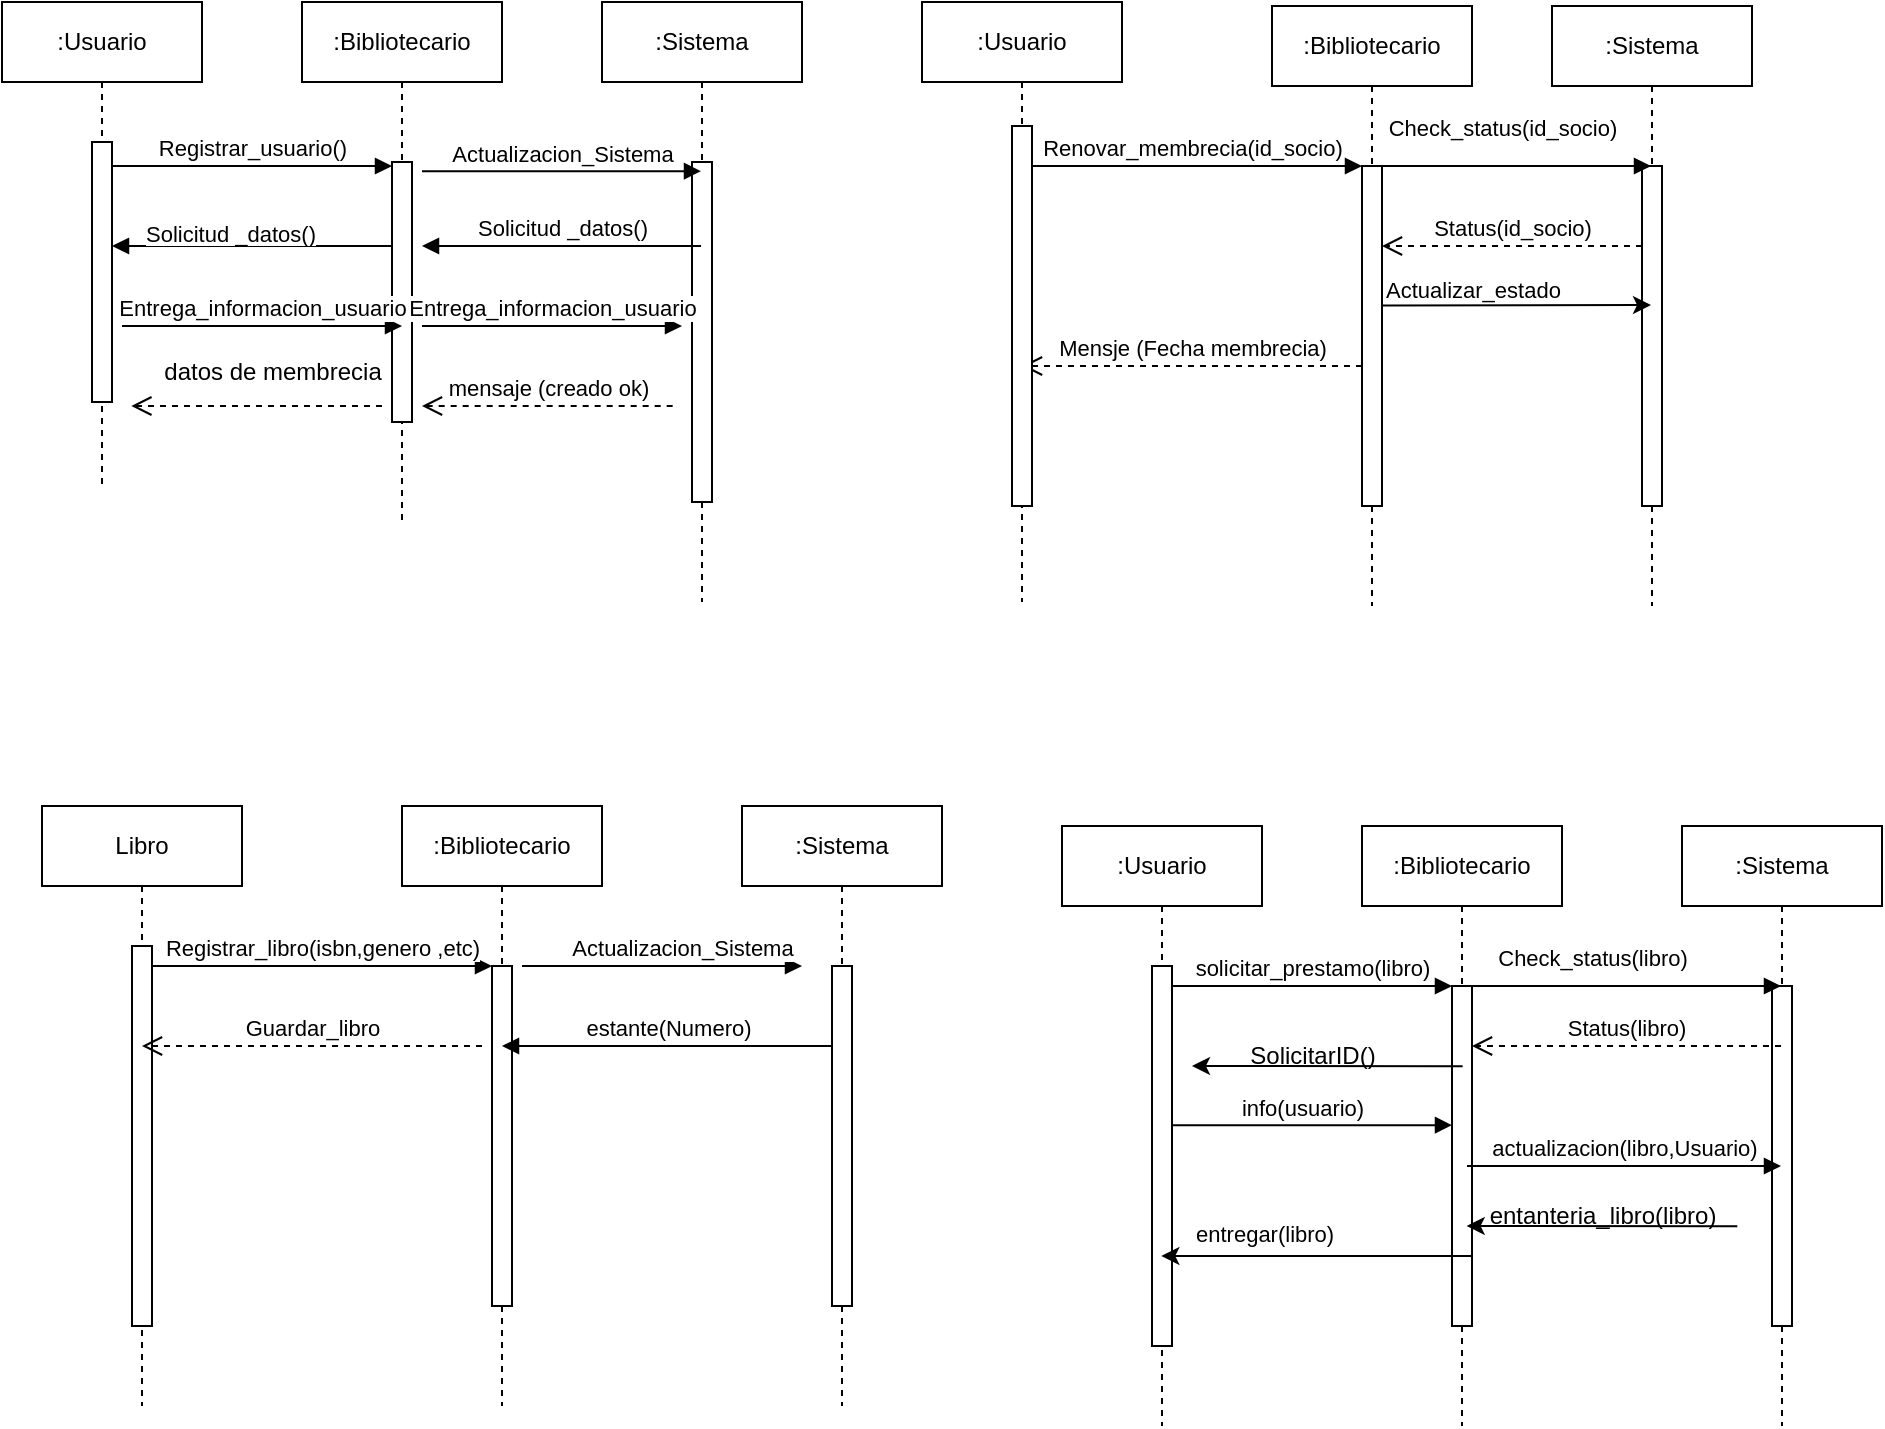 <mxfile version="24.2.5" type="device">
  <diagram name="Page-1" id="2YBvvXClWsGukQMizWep">
    <mxGraphModel dx="1153" dy="1073" grid="1" gridSize="10" guides="1" tooltips="1" connect="1" arrows="1" fold="1" page="1" pageScale="1" pageWidth="850" pageHeight="1100" math="0" shadow="0">
      <root>
        <mxCell id="0" />
        <mxCell id="1" parent="0" />
        <mxCell id="aM9ryv3xv72pqoxQDRHE-1" value=":Usuario" style="shape=umlLifeline;perimeter=lifelinePerimeter;whiteSpace=wrap;html=1;container=0;dropTarget=0;collapsible=0;recursiveResize=0;outlineConnect=0;portConstraint=eastwest;newEdgeStyle={&quot;edgeStyle&quot;:&quot;elbowEdgeStyle&quot;,&quot;elbow&quot;:&quot;vertical&quot;,&quot;curved&quot;:0,&quot;rounded&quot;:0};" parent="1" vertex="1">
          <mxGeometry x="10" y="38" width="100" height="242" as="geometry" />
        </mxCell>
        <mxCell id="aM9ryv3xv72pqoxQDRHE-2" value="" style="html=1;points=[];perimeter=orthogonalPerimeter;outlineConnect=0;targetShapes=umlLifeline;portConstraint=eastwest;newEdgeStyle={&quot;edgeStyle&quot;:&quot;elbowEdgeStyle&quot;,&quot;elbow&quot;:&quot;vertical&quot;,&quot;curved&quot;:0,&quot;rounded&quot;:0};" parent="aM9ryv3xv72pqoxQDRHE-1" vertex="1">
          <mxGeometry x="45" y="70" width="10" height="130" as="geometry" />
        </mxCell>
        <mxCell id="aM9ryv3xv72pqoxQDRHE-5" value=":Bibliotecario" style="shape=umlLifeline;perimeter=lifelinePerimeter;whiteSpace=wrap;html=1;container=0;dropTarget=0;collapsible=0;recursiveResize=0;outlineConnect=0;portConstraint=eastwest;newEdgeStyle={&quot;edgeStyle&quot;:&quot;elbowEdgeStyle&quot;,&quot;elbow&quot;:&quot;vertical&quot;,&quot;curved&quot;:0,&quot;rounded&quot;:0};" parent="1" vertex="1">
          <mxGeometry x="160" y="38" width="100" height="262" as="geometry" />
        </mxCell>
        <mxCell id="aM9ryv3xv72pqoxQDRHE-6" value="" style="html=1;points=[];perimeter=orthogonalPerimeter;outlineConnect=0;targetShapes=umlLifeline;portConstraint=eastwest;newEdgeStyle={&quot;edgeStyle&quot;:&quot;elbowEdgeStyle&quot;,&quot;elbow&quot;:&quot;vertical&quot;,&quot;curved&quot;:0,&quot;rounded&quot;:0};" parent="aM9ryv3xv72pqoxQDRHE-5" vertex="1">
          <mxGeometry x="45" y="80" width="10" height="130" as="geometry" />
        </mxCell>
        <mxCell id="aM9ryv3xv72pqoxQDRHE-7" value="Registrar_usuario()" style="html=1;verticalAlign=bottom;endArrow=block;edgeStyle=elbowEdgeStyle;elbow=vertical;curved=0;rounded=0;" parent="1" source="aM9ryv3xv72pqoxQDRHE-2" target="aM9ryv3xv72pqoxQDRHE-6" edge="1">
          <mxGeometry relative="1" as="geometry">
            <mxPoint x="195" y="130" as="sourcePoint" />
            <Array as="points">
              <mxPoint x="180" y="120" />
            </Array>
          </mxGeometry>
        </mxCell>
        <mxCell id="aM9ryv3xv72pqoxQDRHE-9" value="" style="html=1;verticalAlign=bottom;endArrow=block;edgeStyle=elbowEdgeStyle;elbow=vertical;curved=0;rounded=0;" parent="1" source="aM9ryv3xv72pqoxQDRHE-6" target="aM9ryv3xv72pqoxQDRHE-2" edge="1">
          <mxGeometry relative="1" as="geometry">
            <mxPoint x="175" y="160" as="sourcePoint" />
            <Array as="points">
              <mxPoint x="190" y="160" />
            </Array>
            <mxPoint x="330" y="210" as="targetPoint" />
          </mxGeometry>
        </mxCell>
        <mxCell id="fPuLMsQg-bs6Kj8-OiQH-5" value=":Bibliotecario" style="shape=umlLifeline;perimeter=lifelinePerimeter;whiteSpace=wrap;html=1;container=0;dropTarget=0;collapsible=0;recursiveResize=0;outlineConnect=0;portConstraint=eastwest;newEdgeStyle={&quot;edgeStyle&quot;:&quot;elbowEdgeStyle&quot;,&quot;elbow&quot;:&quot;vertical&quot;,&quot;curved&quot;:0,&quot;rounded&quot;:0};" vertex="1" parent="1">
          <mxGeometry x="645" y="40" width="100" height="300" as="geometry" />
        </mxCell>
        <mxCell id="fPuLMsQg-bs6Kj8-OiQH-6" value="" style="html=1;points=[];perimeter=orthogonalPerimeter;outlineConnect=0;targetShapes=umlLifeline;portConstraint=eastwest;newEdgeStyle={&quot;edgeStyle&quot;:&quot;elbowEdgeStyle&quot;,&quot;elbow&quot;:&quot;vertical&quot;,&quot;curved&quot;:0,&quot;rounded&quot;:0};" vertex="1" parent="fPuLMsQg-bs6Kj8-OiQH-5">
          <mxGeometry x="45" y="80" width="10" height="170" as="geometry" />
        </mxCell>
        <mxCell id="fPuLMsQg-bs6Kj8-OiQH-7" value="Renovar_membrecia(id_socio)" style="html=1;verticalAlign=bottom;endArrow=block;edgeStyle=elbowEdgeStyle;elbow=vertical;curved=0;rounded=0;" edge="1" parent="1" source="fPuLMsQg-bs6Kj8-OiQH-62" target="fPuLMsQg-bs6Kj8-OiQH-6">
          <mxGeometry relative="1" as="geometry">
            <mxPoint x="590" y="120" as="sourcePoint" />
            <Array as="points">
              <mxPoint x="645" y="120" />
            </Array>
          </mxGeometry>
        </mxCell>
        <mxCell id="fPuLMsQg-bs6Kj8-OiQH-8" value="Mensje (Fecha membrecia)" style="html=1;verticalAlign=bottom;endArrow=open;dashed=1;endSize=8;edgeStyle=elbowEdgeStyle;elbow=vertical;curved=0;rounded=0;" edge="1" parent="1" target="fPuLMsQg-bs6Kj8-OiQH-62">
          <mxGeometry relative="1" as="geometry">
            <mxPoint x="564.667" y="220" as="targetPoint" />
            <Array as="points">
              <mxPoint x="655" y="220" />
            </Array>
            <mxPoint x="690" y="220" as="sourcePoint" />
          </mxGeometry>
        </mxCell>
        <mxCell id="fPuLMsQg-bs6Kj8-OiQH-11" value="Libro" style="shape=umlLifeline;perimeter=lifelinePerimeter;whiteSpace=wrap;html=1;container=0;dropTarget=0;collapsible=0;recursiveResize=0;outlineConnect=0;portConstraint=eastwest;newEdgeStyle={&quot;edgeStyle&quot;:&quot;elbowEdgeStyle&quot;,&quot;elbow&quot;:&quot;vertical&quot;,&quot;curved&quot;:0,&quot;rounded&quot;:0};" vertex="1" parent="1">
          <mxGeometry x="30" y="440" width="100" height="300" as="geometry" />
        </mxCell>
        <mxCell id="fPuLMsQg-bs6Kj8-OiQH-12" value="" style="html=1;points=[];perimeter=orthogonalPerimeter;outlineConnect=0;targetShapes=umlLifeline;portConstraint=eastwest;newEdgeStyle={&quot;edgeStyle&quot;:&quot;elbowEdgeStyle&quot;,&quot;elbow&quot;:&quot;vertical&quot;,&quot;curved&quot;:0,&quot;rounded&quot;:0};" vertex="1" parent="fPuLMsQg-bs6Kj8-OiQH-11">
          <mxGeometry x="45" y="70" width="10" height="190" as="geometry" />
        </mxCell>
        <mxCell id="fPuLMsQg-bs6Kj8-OiQH-15" value=":Bibliotecario" style="shape=umlLifeline;perimeter=lifelinePerimeter;whiteSpace=wrap;html=1;container=0;dropTarget=0;collapsible=0;recursiveResize=0;outlineConnect=0;portConstraint=eastwest;newEdgeStyle={&quot;edgeStyle&quot;:&quot;elbowEdgeStyle&quot;,&quot;elbow&quot;:&quot;vertical&quot;,&quot;curved&quot;:0,&quot;rounded&quot;:0};" vertex="1" parent="1">
          <mxGeometry x="210" y="440" width="100" height="300" as="geometry" />
        </mxCell>
        <mxCell id="fPuLMsQg-bs6Kj8-OiQH-16" value="" style="html=1;points=[];perimeter=orthogonalPerimeter;outlineConnect=0;targetShapes=umlLifeline;portConstraint=eastwest;newEdgeStyle={&quot;edgeStyle&quot;:&quot;elbowEdgeStyle&quot;,&quot;elbow&quot;:&quot;vertical&quot;,&quot;curved&quot;:0,&quot;rounded&quot;:0};" vertex="1" parent="fPuLMsQg-bs6Kj8-OiQH-15">
          <mxGeometry x="45" y="80" width="10" height="170" as="geometry" />
        </mxCell>
        <mxCell id="fPuLMsQg-bs6Kj8-OiQH-17" value="Registrar_libro(isbn,genero ,etc)" style="html=1;verticalAlign=bottom;endArrow=block;edgeStyle=elbowEdgeStyle;elbow=vertical;curved=0;rounded=0;" edge="1" parent="1" source="fPuLMsQg-bs6Kj8-OiQH-12" target="fPuLMsQg-bs6Kj8-OiQH-16">
          <mxGeometry relative="1" as="geometry">
            <mxPoint x="185" y="530" as="sourcePoint" />
            <Array as="points">
              <mxPoint x="170" y="520" />
            </Array>
            <mxPoint as="offset" />
          </mxGeometry>
        </mxCell>
        <mxCell id="fPuLMsQg-bs6Kj8-OiQH-18" value="Guardar_libro" style="html=1;verticalAlign=bottom;endArrow=open;dashed=1;endSize=8;edgeStyle=elbowEdgeStyle;elbow=vertical;curved=0;rounded=0;" edge="1" parent="1">
          <mxGeometry relative="1" as="geometry">
            <mxPoint x="80" y="560" as="targetPoint" />
            <Array as="points">
              <mxPoint x="175" y="560" />
            </Array>
            <mxPoint x="250" y="560" as="sourcePoint" />
            <mxPoint as="offset" />
          </mxGeometry>
        </mxCell>
        <mxCell id="fPuLMsQg-bs6Kj8-OiQH-19" value="estante(Numero)" style="html=1;verticalAlign=bottom;endArrow=block;edgeStyle=elbowEdgeStyle;elbow=vertical;curved=0;rounded=0;" edge="1" parent="1">
          <mxGeometry relative="1" as="geometry">
            <mxPoint x="425" y="560" as="sourcePoint" />
            <Array as="points">
              <mxPoint x="350" y="560" />
            </Array>
            <mxPoint x="260" y="560" as="targetPoint" />
          </mxGeometry>
        </mxCell>
        <mxCell id="fPuLMsQg-bs6Kj8-OiQH-39" value=":Sistema" style="shape=umlLifeline;perimeter=lifelinePerimeter;whiteSpace=wrap;html=1;container=0;dropTarget=0;collapsible=0;recursiveResize=0;outlineConnect=0;portConstraint=eastwest;newEdgeStyle={&quot;edgeStyle&quot;:&quot;elbowEdgeStyle&quot;,&quot;elbow&quot;:&quot;vertical&quot;,&quot;curved&quot;:0,&quot;rounded&quot;:0};" vertex="1" parent="1">
          <mxGeometry x="785" y="40" width="100" height="300" as="geometry" />
        </mxCell>
        <mxCell id="fPuLMsQg-bs6Kj8-OiQH-40" value="" style="html=1;points=[];perimeter=orthogonalPerimeter;outlineConnect=0;targetShapes=umlLifeline;portConstraint=eastwest;newEdgeStyle={&quot;edgeStyle&quot;:&quot;elbowEdgeStyle&quot;,&quot;elbow&quot;:&quot;vertical&quot;,&quot;curved&quot;:0,&quot;rounded&quot;:0};" vertex="1" parent="fPuLMsQg-bs6Kj8-OiQH-39">
          <mxGeometry x="45" y="80" width="10" height="170" as="geometry" />
        </mxCell>
        <mxCell id="fPuLMsQg-bs6Kj8-OiQH-41" value="Check_status(id_socio)" style="html=1;verticalAlign=bottom;endArrow=block;edgeStyle=elbowEdgeStyle;elbow=vertical;curved=0;rounded=0;" edge="1" parent="1" source="fPuLMsQg-bs6Kj8-OiQH-6" target="fPuLMsQg-bs6Kj8-OiQH-39">
          <mxGeometry x="-0.108" y="10" relative="1" as="geometry">
            <mxPoint x="705" y="124.71" as="sourcePoint" />
            <Array as="points">
              <mxPoint x="755" y="120" />
            </Array>
            <mxPoint x="835" y="124.71" as="targetPoint" />
            <mxPoint as="offset" />
          </mxGeometry>
        </mxCell>
        <mxCell id="fPuLMsQg-bs6Kj8-OiQH-43" value="Status(id_socio)" style="html=1;verticalAlign=bottom;endArrow=open;dashed=1;endSize=8;edgeStyle=elbowEdgeStyle;elbow=vertical;curved=0;rounded=0;" edge="1" parent="1">
          <mxGeometry relative="1" as="geometry">
            <mxPoint x="700" y="160" as="targetPoint" />
            <Array as="points">
              <mxPoint x="795" y="160" />
            </Array>
            <mxPoint x="830" y="160" as="sourcePoint" />
          </mxGeometry>
        </mxCell>
        <mxCell id="fPuLMsQg-bs6Kj8-OiQH-44" style="edgeStyle=elbowEdgeStyle;rounded=0;orthogonalLoop=1;jettySize=auto;html=1;elbow=vertical;curved=0;" edge="1" parent="1">
          <mxGeometry relative="1" as="geometry">
            <mxPoint x="700" y="189.717" as="sourcePoint" />
            <mxPoint x="834.5" y="189.717" as="targetPoint" />
          </mxGeometry>
        </mxCell>
        <mxCell id="fPuLMsQg-bs6Kj8-OiQH-45" value="&lt;span style=&quot;color: rgb(0, 0, 0); font-family: Helvetica; font-size: 11px; font-style: normal; font-variant-ligatures: normal; font-variant-caps: normal; font-weight: 400; letter-spacing: normal; orphans: 2; text-align: center; text-indent: 0px; text-transform: none; widows: 2; word-spacing: 0px; -webkit-text-stroke-width: 0px; white-space: nowrap; background-color: rgb(255, 255, 255); text-decoration-thickness: initial; text-decoration-style: initial; text-decoration-color: initial; display: inline !important; float: none;&quot;&gt;Actualizar_estado&lt;/span&gt;" style="text;whiteSpace=wrap;html=1;" vertex="1" parent="1">
          <mxGeometry x="700" y="168" width="140" height="40" as="geometry" />
        </mxCell>
        <mxCell id="fPuLMsQg-bs6Kj8-OiQH-46" value=":Sistema" style="shape=umlLifeline;perimeter=lifelinePerimeter;whiteSpace=wrap;html=1;container=0;dropTarget=0;collapsible=0;recursiveResize=0;outlineConnect=0;portConstraint=eastwest;newEdgeStyle={&quot;edgeStyle&quot;:&quot;elbowEdgeStyle&quot;,&quot;elbow&quot;:&quot;vertical&quot;,&quot;curved&quot;:0,&quot;rounded&quot;:0};" vertex="1" parent="1">
          <mxGeometry x="380" y="440" width="100" height="300" as="geometry" />
        </mxCell>
        <mxCell id="fPuLMsQg-bs6Kj8-OiQH-47" value="" style="html=1;points=[];perimeter=orthogonalPerimeter;outlineConnect=0;targetShapes=umlLifeline;portConstraint=eastwest;newEdgeStyle={&quot;edgeStyle&quot;:&quot;elbowEdgeStyle&quot;,&quot;elbow&quot;:&quot;vertical&quot;,&quot;curved&quot;:0,&quot;rounded&quot;:0};" vertex="1" parent="fPuLMsQg-bs6Kj8-OiQH-46">
          <mxGeometry x="45" y="80" width="10" height="170" as="geometry" />
        </mxCell>
        <mxCell id="fPuLMsQg-bs6Kj8-OiQH-48" value=":Usuario" style="shape=umlLifeline;perimeter=lifelinePerimeter;whiteSpace=wrap;html=1;container=0;dropTarget=0;collapsible=0;recursiveResize=0;outlineConnect=0;portConstraint=eastwest;newEdgeStyle={&quot;edgeStyle&quot;:&quot;elbowEdgeStyle&quot;,&quot;elbow&quot;:&quot;vertical&quot;,&quot;curved&quot;:0,&quot;rounded&quot;:0};" vertex="1" parent="1">
          <mxGeometry x="540" y="450" width="100" height="300" as="geometry" />
        </mxCell>
        <mxCell id="fPuLMsQg-bs6Kj8-OiQH-49" value="" style="html=1;points=[];perimeter=orthogonalPerimeter;outlineConnect=0;targetShapes=umlLifeline;portConstraint=eastwest;newEdgeStyle={&quot;edgeStyle&quot;:&quot;elbowEdgeStyle&quot;,&quot;elbow&quot;:&quot;vertical&quot;,&quot;curved&quot;:0,&quot;rounded&quot;:0};" vertex="1" parent="fPuLMsQg-bs6Kj8-OiQH-48">
          <mxGeometry x="45" y="70" width="10" height="190" as="geometry" />
        </mxCell>
        <mxCell id="fPuLMsQg-bs6Kj8-OiQH-50" value=":Bibliotecario" style="shape=umlLifeline;perimeter=lifelinePerimeter;whiteSpace=wrap;html=1;container=0;dropTarget=0;collapsible=0;recursiveResize=0;outlineConnect=0;portConstraint=eastwest;newEdgeStyle={&quot;edgeStyle&quot;:&quot;elbowEdgeStyle&quot;,&quot;elbow&quot;:&quot;vertical&quot;,&quot;curved&quot;:0,&quot;rounded&quot;:0};" vertex="1" parent="1">
          <mxGeometry x="690" y="450" width="100" height="300" as="geometry" />
        </mxCell>
        <mxCell id="fPuLMsQg-bs6Kj8-OiQH-51" value="" style="html=1;points=[];perimeter=orthogonalPerimeter;outlineConnect=0;targetShapes=umlLifeline;portConstraint=eastwest;newEdgeStyle={&quot;edgeStyle&quot;:&quot;elbowEdgeStyle&quot;,&quot;elbow&quot;:&quot;vertical&quot;,&quot;curved&quot;:0,&quot;rounded&quot;:0};" vertex="1" parent="fPuLMsQg-bs6Kj8-OiQH-50">
          <mxGeometry x="45" y="80" width="10" height="170" as="geometry" />
        </mxCell>
        <mxCell id="fPuLMsQg-bs6Kj8-OiQH-52" value="solicitar_prestamo(libro)" style="html=1;verticalAlign=bottom;endArrow=block;edgeStyle=elbowEdgeStyle;elbow=vertical;curved=0;rounded=0;" edge="1" parent="1" source="fPuLMsQg-bs6Kj8-OiQH-49" target="fPuLMsQg-bs6Kj8-OiQH-51">
          <mxGeometry relative="1" as="geometry">
            <mxPoint x="705" y="540" as="sourcePoint" />
            <Array as="points">
              <mxPoint x="690" y="530" />
            </Array>
          </mxGeometry>
        </mxCell>
        <mxCell id="fPuLMsQg-bs6Kj8-OiQH-54" value=":Sistema" style="shape=umlLifeline;perimeter=lifelinePerimeter;whiteSpace=wrap;html=1;container=0;dropTarget=0;collapsible=0;recursiveResize=0;outlineConnect=0;portConstraint=eastwest;newEdgeStyle={&quot;edgeStyle&quot;:&quot;elbowEdgeStyle&quot;,&quot;elbow&quot;:&quot;vertical&quot;,&quot;curved&quot;:0,&quot;rounded&quot;:0};" vertex="1" parent="1">
          <mxGeometry x="850" y="450" width="100" height="300" as="geometry" />
        </mxCell>
        <mxCell id="fPuLMsQg-bs6Kj8-OiQH-55" value="" style="html=1;points=[];perimeter=orthogonalPerimeter;outlineConnect=0;targetShapes=umlLifeline;portConstraint=eastwest;newEdgeStyle={&quot;edgeStyle&quot;:&quot;elbowEdgeStyle&quot;,&quot;elbow&quot;:&quot;vertical&quot;,&quot;curved&quot;:0,&quot;rounded&quot;:0};" vertex="1" parent="fPuLMsQg-bs6Kj8-OiQH-54">
          <mxGeometry x="45" y="80" width="10" height="170" as="geometry" />
        </mxCell>
        <mxCell id="fPuLMsQg-bs6Kj8-OiQH-56" value="Check_status(libro)" style="html=1;verticalAlign=bottom;endArrow=block;edgeStyle=elbowEdgeStyle;elbow=vertical;curved=0;rounded=0;" edge="1" parent="1" source="fPuLMsQg-bs6Kj8-OiQH-51" target="fPuLMsQg-bs6Kj8-OiQH-54">
          <mxGeometry x="-0.231" y="5" relative="1" as="geometry">
            <mxPoint x="750" y="534.71" as="sourcePoint" />
            <Array as="points">
              <mxPoint x="800" y="530" />
            </Array>
            <mxPoint x="880" y="534.71" as="targetPoint" />
            <mxPoint as="offset" />
          </mxGeometry>
        </mxCell>
        <mxCell id="fPuLMsQg-bs6Kj8-OiQH-57" value="Status(libro)" style="html=1;verticalAlign=bottom;endArrow=open;dashed=1;endSize=8;edgeStyle=elbowEdgeStyle;elbow=vertical;curved=0;rounded=0;" edge="1" parent="1" source="fPuLMsQg-bs6Kj8-OiQH-54">
          <mxGeometry relative="1" as="geometry">
            <mxPoint x="745" y="560" as="targetPoint" />
            <Array as="points">
              <mxPoint x="840" y="560" />
            </Array>
            <mxPoint x="875" y="560" as="sourcePoint" />
          </mxGeometry>
        </mxCell>
        <mxCell id="fPuLMsQg-bs6Kj8-OiQH-58" style="edgeStyle=elbowEdgeStyle;rounded=0;orthogonalLoop=1;jettySize=auto;html=1;elbow=vertical;curved=0;" edge="1" parent="1">
          <mxGeometry relative="1" as="geometry">
            <mxPoint x="745" y="655" as="sourcePoint" />
            <mxPoint x="589.667" y="665" as="targetPoint" />
            <Array as="points">
              <mxPoint x="725.5" y="665" />
            </Array>
          </mxGeometry>
        </mxCell>
        <mxCell id="fPuLMsQg-bs6Kj8-OiQH-60" value=":Sistema" style="shape=umlLifeline;perimeter=lifelinePerimeter;whiteSpace=wrap;html=1;container=0;dropTarget=0;collapsible=0;recursiveResize=0;outlineConnect=0;portConstraint=eastwest;newEdgeStyle={&quot;edgeStyle&quot;:&quot;elbowEdgeStyle&quot;,&quot;elbow&quot;:&quot;vertical&quot;,&quot;curved&quot;:0,&quot;rounded&quot;:0};" vertex="1" parent="1">
          <mxGeometry x="310" y="38" width="100" height="300" as="geometry" />
        </mxCell>
        <mxCell id="fPuLMsQg-bs6Kj8-OiQH-61" value="" style="html=1;points=[];perimeter=orthogonalPerimeter;outlineConnect=0;targetShapes=umlLifeline;portConstraint=eastwest;newEdgeStyle={&quot;edgeStyle&quot;:&quot;elbowEdgeStyle&quot;,&quot;elbow&quot;:&quot;vertical&quot;,&quot;curved&quot;:0,&quot;rounded&quot;:0};" vertex="1" parent="fPuLMsQg-bs6Kj8-OiQH-60">
          <mxGeometry x="45" y="80" width="10" height="170" as="geometry" />
        </mxCell>
        <mxCell id="fPuLMsQg-bs6Kj8-OiQH-62" value=":Usuario" style="shape=umlLifeline;perimeter=lifelinePerimeter;whiteSpace=wrap;html=1;container=0;dropTarget=0;collapsible=0;recursiveResize=0;outlineConnect=0;portConstraint=eastwest;newEdgeStyle={&quot;edgeStyle&quot;:&quot;elbowEdgeStyle&quot;,&quot;elbow&quot;:&quot;vertical&quot;,&quot;curved&quot;:0,&quot;rounded&quot;:0};" vertex="1" parent="1">
          <mxGeometry x="470" y="38" width="100" height="300" as="geometry" />
        </mxCell>
        <mxCell id="fPuLMsQg-bs6Kj8-OiQH-63" value="" style="html=1;points=[];perimeter=orthogonalPerimeter;outlineConnect=0;targetShapes=umlLifeline;portConstraint=eastwest;newEdgeStyle={&quot;edgeStyle&quot;:&quot;elbowEdgeStyle&quot;,&quot;elbow&quot;:&quot;vertical&quot;,&quot;curved&quot;:0,&quot;rounded&quot;:0};" vertex="1" parent="fPuLMsQg-bs6Kj8-OiQH-62">
          <mxGeometry x="45" y="62" width="10" height="190" as="geometry" />
        </mxCell>
        <mxCell id="fPuLMsQg-bs6Kj8-OiQH-64" value="Actualizacion_Sistema" style="html=1;verticalAlign=bottom;endArrow=block;edgeStyle=elbowEdgeStyle;elbow=vertical;curved=0;rounded=0;" edge="1" parent="1" target="fPuLMsQg-bs6Kj8-OiQH-60">
          <mxGeometry relative="1" as="geometry">
            <mxPoint x="220" y="122.58" as="sourcePoint" />
            <Array as="points">
              <mxPoint x="335" y="122.58" />
            </Array>
            <mxPoint x="330" y="123" as="targetPoint" />
          </mxGeometry>
        </mxCell>
        <mxCell id="fPuLMsQg-bs6Kj8-OiQH-65" value="Solicitud _datos()" style="html=1;verticalAlign=bottom;endArrow=block;edgeStyle=elbowEdgeStyle;elbow=vertical;curved=0;rounded=0;" edge="1" parent="1" source="fPuLMsQg-bs6Kj8-OiQH-60">
          <mxGeometry relative="1" as="geometry">
            <mxPoint x="340" y="160" as="sourcePoint" />
            <Array as="points">
              <mxPoint x="310" y="160" />
            </Array>
            <mxPoint x="220" y="160" as="targetPoint" />
            <mxPoint as="offset" />
          </mxGeometry>
        </mxCell>
        <mxCell id="fPuLMsQg-bs6Kj8-OiQH-66" value="&lt;span style=&quot;color: rgb(0, 0, 0); font-family: Helvetica; font-size: 11px; font-style: normal; font-variant-ligatures: normal; font-variant-caps: normal; font-weight: 400; letter-spacing: normal; orphans: 2; text-align: center; text-indent: 0px; text-transform: none; widows: 2; word-spacing: 0px; -webkit-text-stroke-width: 0px; white-space: nowrap; background-color: rgb(255, 255, 255); text-decoration-thickness: initial; text-decoration-style: initial; text-decoration-color: initial; display: inline !important; float: none;&quot;&gt;Solicitud _datos()&lt;/span&gt;" style="text;whiteSpace=wrap;html=1;" vertex="1" parent="1">
          <mxGeometry x="80" y="140" width="120" height="40" as="geometry" />
        </mxCell>
        <mxCell id="fPuLMsQg-bs6Kj8-OiQH-67" value="Entrega_informacion_usuario" style="html=1;verticalAlign=bottom;endArrow=block;edgeStyle=elbowEdgeStyle;elbow=vertical;curved=0;rounded=0;" edge="1" parent="1">
          <mxGeometry relative="1" as="geometry">
            <mxPoint x="70" y="200" as="sourcePoint" />
            <Array as="points">
              <mxPoint x="185" y="200" />
            </Array>
            <mxPoint x="210" y="200" as="targetPoint" />
          </mxGeometry>
        </mxCell>
        <mxCell id="fPuLMsQg-bs6Kj8-OiQH-68" value="Entrega_informacion_usuario" style="html=1;verticalAlign=bottom;endArrow=block;edgeStyle=elbowEdgeStyle;elbow=vertical;curved=0;rounded=0;" edge="1" parent="1">
          <mxGeometry relative="1" as="geometry">
            <mxPoint x="220" y="200" as="sourcePoint" />
            <Array as="points">
              <mxPoint x="335" y="200" />
            </Array>
            <mxPoint x="350" y="200" as="targetPoint" />
          </mxGeometry>
        </mxCell>
        <mxCell id="fPuLMsQg-bs6Kj8-OiQH-71" value="mensaje (creado ok)" style="html=1;verticalAlign=bottom;endArrow=open;dashed=1;endSize=8;edgeStyle=elbowEdgeStyle;elbow=vertical;curved=0;rounded=0;" edge="1" parent="1">
          <mxGeometry relative="1" as="geometry">
            <mxPoint x="219.997" y="240" as="targetPoint" />
            <Array as="points">
              <mxPoint x="310.33" y="240" />
            </Array>
            <mxPoint x="345.33" y="240" as="sourcePoint" />
          </mxGeometry>
        </mxCell>
        <mxCell id="fPuLMsQg-bs6Kj8-OiQH-72" value="" style="html=1;verticalAlign=bottom;endArrow=open;dashed=1;endSize=8;edgeStyle=elbowEdgeStyle;elbow=vertical;curved=0;rounded=0;" edge="1" parent="1">
          <mxGeometry relative="1" as="geometry">
            <mxPoint x="74.667" y="240" as="targetPoint" />
            <Array as="points">
              <mxPoint x="165.0" y="240" />
            </Array>
            <mxPoint x="200.0" y="240" as="sourcePoint" />
          </mxGeometry>
        </mxCell>
        <mxCell id="fPuLMsQg-bs6Kj8-OiQH-73" value="datos de membrecia" style="text;html=1;align=center;verticalAlign=middle;resizable=0;points=[];autosize=1;strokeColor=none;fillColor=none;" vertex="1" parent="1">
          <mxGeometry x="80" y="208" width="130" height="30" as="geometry" />
        </mxCell>
        <mxCell id="fPuLMsQg-bs6Kj8-OiQH-74" value="Actualizacion_Sistema" style="html=1;verticalAlign=bottom;endArrow=block;edgeStyle=elbowEdgeStyle;elbow=vertical;curved=0;rounded=0;" edge="1" parent="1">
          <mxGeometry x="0.139" relative="1" as="geometry">
            <mxPoint x="270" y="520" as="sourcePoint" />
            <Array as="points">
              <mxPoint x="385" y="520" />
            </Array>
            <mxPoint x="410" y="520.42" as="targetPoint" />
            <mxPoint as="offset" />
          </mxGeometry>
        </mxCell>
        <mxCell id="fPuLMsQg-bs6Kj8-OiQH-59" value="&lt;span style=&quot;color: rgb(0, 0, 0); font-family: Helvetica; font-size: 11px; font-style: normal; font-variant-ligatures: normal; font-variant-caps: normal; font-weight: 400; letter-spacing: normal; orphans: 2; text-align: center; text-indent: 0px; text-transform: none; widows: 2; word-spacing: 0px; -webkit-text-stroke-width: 0px; white-space: nowrap; background-color: rgb(255, 255, 255); text-decoration-thickness: initial; text-decoration-style: initial; text-decoration-color: initial; display: inline !important; float: none;&quot;&gt;entregar(libro)&lt;/span&gt;" style="text;whiteSpace=wrap;html=1;" vertex="1" parent="1">
          <mxGeometry x="605" y="640" width="140" height="40" as="geometry" />
        </mxCell>
        <mxCell id="fPuLMsQg-bs6Kj8-OiQH-79" value="info(usuario)" style="html=1;verticalAlign=bottom;endArrow=block;edgeStyle=elbowEdgeStyle;elbow=vertical;curved=0;rounded=0;" edge="1" parent="1">
          <mxGeometry x="-0.071" relative="1" as="geometry">
            <mxPoint x="595" y="599.58" as="sourcePoint" />
            <Array as="points">
              <mxPoint x="690" y="599.58" />
            </Array>
            <mxPoint x="735" y="599.58" as="targetPoint" />
            <mxPoint as="offset" />
          </mxGeometry>
        </mxCell>
        <mxCell id="fPuLMsQg-bs6Kj8-OiQH-80" style="edgeStyle=elbowEdgeStyle;rounded=0;orthogonalLoop=1;jettySize=auto;html=1;elbow=vertical;curved=0;" edge="1" parent="1">
          <mxGeometry relative="1" as="geometry">
            <mxPoint x="740.33" y="570.173" as="sourcePoint" />
            <mxPoint x="604.997" y="570.173" as="targetPoint" />
          </mxGeometry>
        </mxCell>
        <mxCell id="fPuLMsQg-bs6Kj8-OiQH-81" value="SolicitarID()" style="text;html=1;align=center;verticalAlign=middle;resizable=0;points=[];autosize=1;strokeColor=none;fillColor=none;" vertex="1" parent="1">
          <mxGeometry x="620" y="550" width="90" height="30" as="geometry" />
        </mxCell>
        <mxCell id="fPuLMsQg-bs6Kj8-OiQH-82" style="edgeStyle=elbowEdgeStyle;rounded=0;orthogonalLoop=1;jettySize=auto;html=1;elbow=vertical;curved=0;" edge="1" parent="1">
          <mxGeometry relative="1" as="geometry">
            <mxPoint x="877.67" y="650.173" as="sourcePoint" />
            <mxPoint x="742.337" y="650.173" as="targetPoint" />
          </mxGeometry>
        </mxCell>
        <mxCell id="fPuLMsQg-bs6Kj8-OiQH-83" value="entanteria_libro(libro)" style="text;html=1;align=center;verticalAlign=middle;resizable=0;points=[];autosize=1;strokeColor=none;fillColor=none;" vertex="1" parent="1">
          <mxGeometry x="740" y="630" width="140" height="30" as="geometry" />
        </mxCell>
        <mxCell id="fPuLMsQg-bs6Kj8-OiQH-84" value="actualizacion(libro,Usuario)" style="html=1;verticalAlign=bottom;endArrow=block;edgeStyle=elbowEdgeStyle;elbow=vertical;curved=0;rounded=0;" edge="1" parent="1" target="fPuLMsQg-bs6Kj8-OiQH-54">
          <mxGeometry relative="1" as="geometry">
            <mxPoint x="742.5" y="620" as="sourcePoint" />
            <Array as="points">
              <mxPoint x="797.5" y="620" />
            </Array>
            <mxPoint x="877.5" y="620" as="targetPoint" />
            <mxPoint as="offset" />
          </mxGeometry>
        </mxCell>
      </root>
    </mxGraphModel>
  </diagram>
</mxfile>
